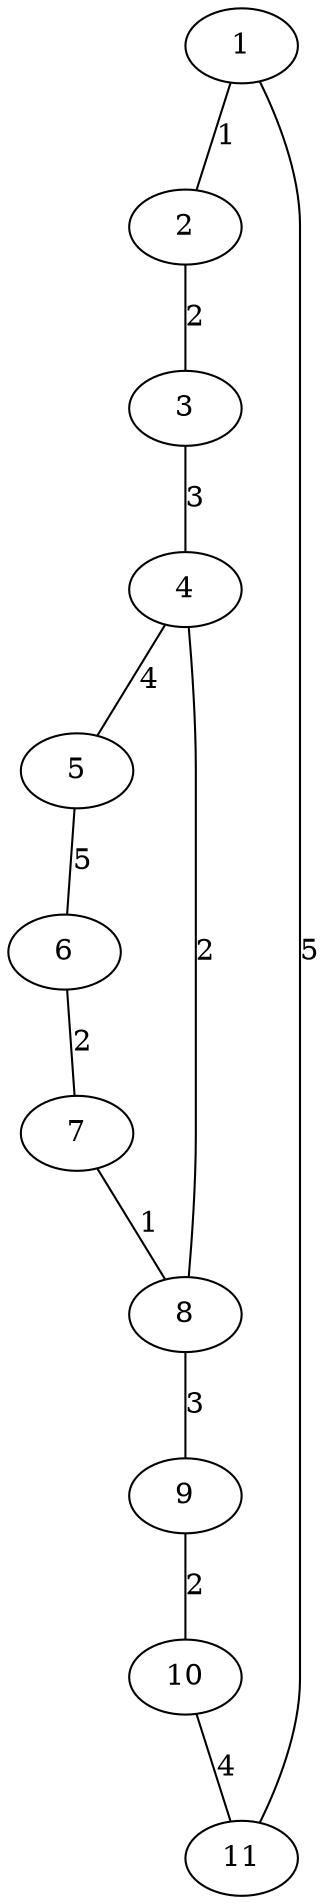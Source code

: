 graph G {
    1 -- 2 [label="1"];
    2 -- 3 [label="2"];
    3 -- 4 [label="3"];
    4 -- 5 [label="4"];
    5 -- 6 [label="5"];
    6 -- 7 [label="2"];
    7 -- 8 [label="1"];
    8 -- 9 [label="3"];
    9 -- 10 [label="2"];
    10 -- 11 [label="4"];
    1 -- 11 [label="5"];
    4 -- 8 [label="2"];
}
